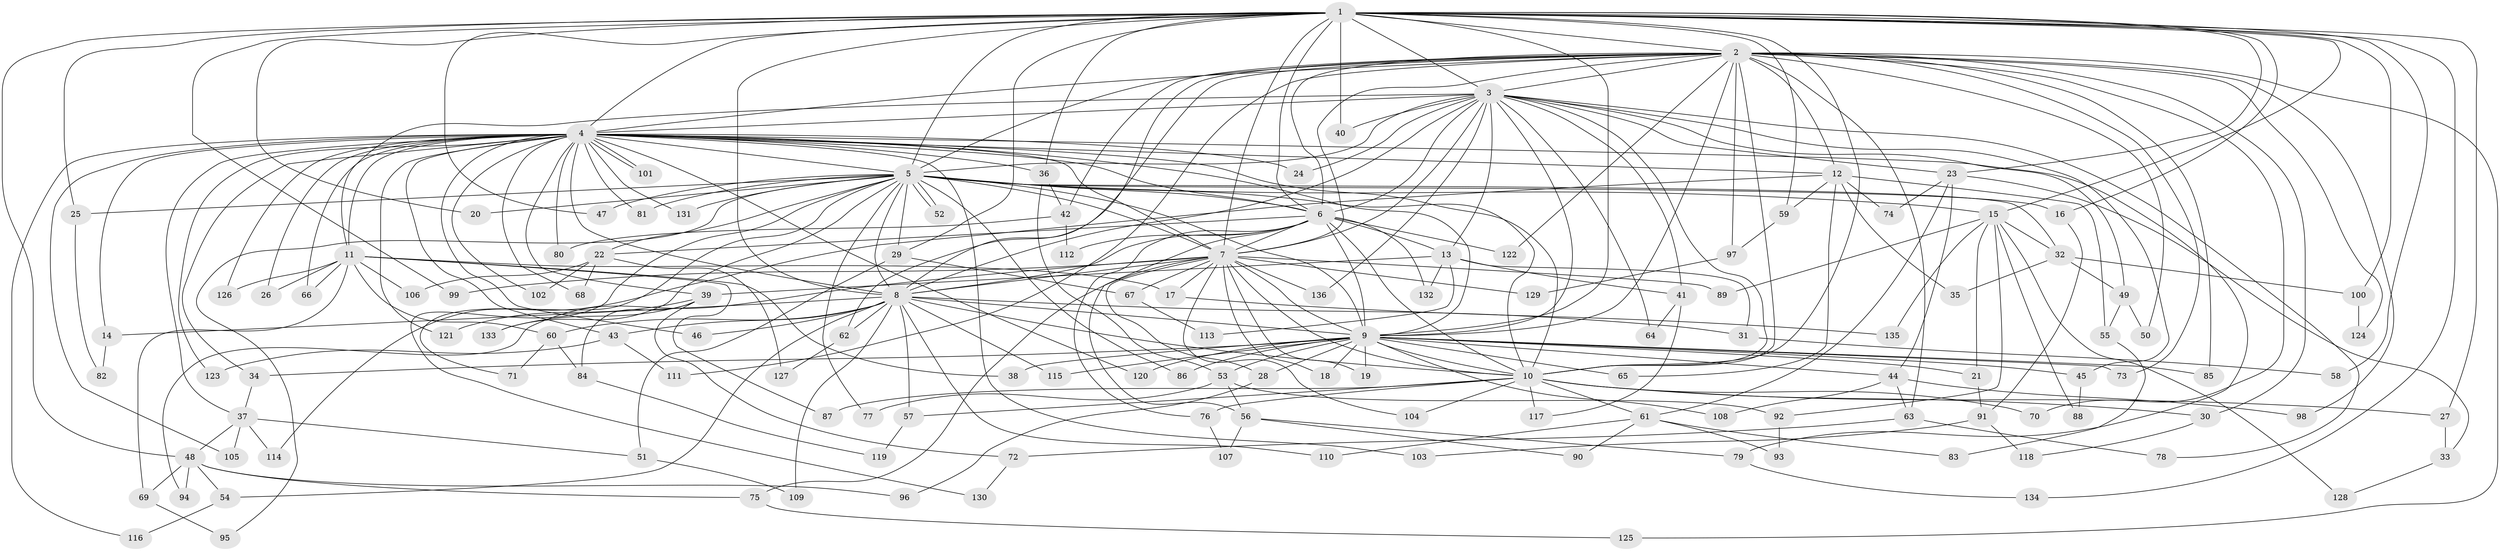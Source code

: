 // coarse degree distribution, {24: 0.029411764705882353, 34: 0.014705882352941176, 13: 0.014705882352941176, 2: 0.5882352941176471, 1: 0.1323529411764706, 3: 0.08823529411764706, 8: 0.014705882352941176, 4: 0.014705882352941176, 7: 0.014705882352941176, 10: 0.014705882352941176, 5: 0.04411764705882353, 14: 0.014705882352941176, 12: 0.014705882352941176}
// Generated by graph-tools (version 1.1) at 2025/48/03/04/25 21:48:53]
// undirected, 136 vertices, 297 edges
graph export_dot {
graph [start="1"]
  node [color=gray90,style=filled];
  1;
  2;
  3;
  4;
  5;
  6;
  7;
  8;
  9;
  10;
  11;
  12;
  13;
  14;
  15;
  16;
  17;
  18;
  19;
  20;
  21;
  22;
  23;
  24;
  25;
  26;
  27;
  28;
  29;
  30;
  31;
  32;
  33;
  34;
  35;
  36;
  37;
  38;
  39;
  40;
  41;
  42;
  43;
  44;
  45;
  46;
  47;
  48;
  49;
  50;
  51;
  52;
  53;
  54;
  55;
  56;
  57;
  58;
  59;
  60;
  61;
  62;
  63;
  64;
  65;
  66;
  67;
  68;
  69;
  70;
  71;
  72;
  73;
  74;
  75;
  76;
  77;
  78;
  79;
  80;
  81;
  82;
  83;
  84;
  85;
  86;
  87;
  88;
  89;
  90;
  91;
  92;
  93;
  94;
  95;
  96;
  97;
  98;
  99;
  100;
  101;
  102;
  103;
  104;
  105;
  106;
  107;
  108;
  109;
  110;
  111;
  112;
  113;
  114;
  115;
  116;
  117;
  118;
  119;
  120;
  121;
  122;
  123;
  124;
  125;
  126;
  127;
  128;
  129;
  130;
  131;
  132;
  133;
  134;
  135;
  136;
  1 -- 2;
  1 -- 3;
  1 -- 4;
  1 -- 5;
  1 -- 6;
  1 -- 7;
  1 -- 8;
  1 -- 9;
  1 -- 10;
  1 -- 15;
  1 -- 16;
  1 -- 20;
  1 -- 23;
  1 -- 25;
  1 -- 27;
  1 -- 29;
  1 -- 36;
  1 -- 40;
  1 -- 47;
  1 -- 48;
  1 -- 58;
  1 -- 59;
  1 -- 99;
  1 -- 100;
  1 -- 134;
  2 -- 3;
  2 -- 4;
  2 -- 5;
  2 -- 6;
  2 -- 7;
  2 -- 8;
  2 -- 9;
  2 -- 10;
  2 -- 12;
  2 -- 30;
  2 -- 42;
  2 -- 50;
  2 -- 62;
  2 -- 63;
  2 -- 70;
  2 -- 73;
  2 -- 85;
  2 -- 97;
  2 -- 98;
  2 -- 111;
  2 -- 122;
  2 -- 124;
  2 -- 125;
  3 -- 4;
  3 -- 5;
  3 -- 6;
  3 -- 7;
  3 -- 8;
  3 -- 9;
  3 -- 10;
  3 -- 11;
  3 -- 13;
  3 -- 23;
  3 -- 24;
  3 -- 40;
  3 -- 41;
  3 -- 45;
  3 -- 49;
  3 -- 64;
  3 -- 78;
  3 -- 136;
  4 -- 5;
  4 -- 6;
  4 -- 7;
  4 -- 8;
  4 -- 9;
  4 -- 10;
  4 -- 11;
  4 -- 12;
  4 -- 14;
  4 -- 24;
  4 -- 26;
  4 -- 34;
  4 -- 36;
  4 -- 37;
  4 -- 39;
  4 -- 43;
  4 -- 46;
  4 -- 66;
  4 -- 68;
  4 -- 79;
  4 -- 80;
  4 -- 81;
  4 -- 101;
  4 -- 101;
  4 -- 102;
  4 -- 103;
  4 -- 105;
  4 -- 116;
  4 -- 120;
  4 -- 121;
  4 -- 123;
  4 -- 126;
  4 -- 131;
  5 -- 6;
  5 -- 7;
  5 -- 8;
  5 -- 9;
  5 -- 10;
  5 -- 15;
  5 -- 16;
  5 -- 20;
  5 -- 22;
  5 -- 25;
  5 -- 29;
  5 -- 32;
  5 -- 47;
  5 -- 52;
  5 -- 52;
  5 -- 71;
  5 -- 77;
  5 -- 81;
  5 -- 86;
  5 -- 95;
  5 -- 130;
  5 -- 131;
  5 -- 133;
  6 -- 7;
  6 -- 8;
  6 -- 9;
  6 -- 10;
  6 -- 13;
  6 -- 22;
  6 -- 56;
  6 -- 76;
  6 -- 112;
  6 -- 122;
  6 -- 132;
  7 -- 8;
  7 -- 9;
  7 -- 10;
  7 -- 17;
  7 -- 18;
  7 -- 19;
  7 -- 28;
  7 -- 67;
  7 -- 75;
  7 -- 89;
  7 -- 94;
  7 -- 99;
  7 -- 104;
  7 -- 129;
  7 -- 136;
  8 -- 9;
  8 -- 10;
  8 -- 14;
  8 -- 31;
  8 -- 43;
  8 -- 46;
  8 -- 54;
  8 -- 57;
  8 -- 60;
  8 -- 62;
  8 -- 109;
  8 -- 110;
  8 -- 115;
  9 -- 10;
  9 -- 18;
  9 -- 19;
  9 -- 21;
  9 -- 28;
  9 -- 34;
  9 -- 38;
  9 -- 44;
  9 -- 45;
  9 -- 53;
  9 -- 65;
  9 -- 73;
  9 -- 85;
  9 -- 86;
  9 -- 108;
  9 -- 115;
  9 -- 120;
  10 -- 27;
  10 -- 30;
  10 -- 57;
  10 -- 61;
  10 -- 70;
  10 -- 76;
  10 -- 87;
  10 -- 104;
  10 -- 117;
  11 -- 17;
  11 -- 26;
  11 -- 38;
  11 -- 60;
  11 -- 66;
  11 -- 69;
  11 -- 87;
  11 -- 106;
  11 -- 126;
  12 -- 35;
  12 -- 55;
  12 -- 59;
  12 -- 65;
  12 -- 74;
  12 -- 114;
  13 -- 31;
  13 -- 39;
  13 -- 41;
  13 -- 113;
  13 -- 132;
  14 -- 82;
  15 -- 21;
  15 -- 32;
  15 -- 88;
  15 -- 89;
  15 -- 92;
  15 -- 128;
  15 -- 135;
  16 -- 91;
  17 -- 135;
  21 -- 91;
  22 -- 68;
  22 -- 102;
  22 -- 106;
  22 -- 127;
  23 -- 33;
  23 -- 44;
  23 -- 61;
  23 -- 74;
  25 -- 82;
  27 -- 33;
  28 -- 96;
  29 -- 51;
  29 -- 67;
  30 -- 118;
  31 -- 58;
  32 -- 35;
  32 -- 49;
  32 -- 100;
  33 -- 128;
  34 -- 37;
  36 -- 42;
  36 -- 53;
  37 -- 48;
  37 -- 51;
  37 -- 105;
  37 -- 114;
  39 -- 72;
  39 -- 84;
  39 -- 121;
  39 -- 133;
  41 -- 64;
  41 -- 117;
  42 -- 80;
  42 -- 112;
  43 -- 111;
  43 -- 123;
  44 -- 63;
  44 -- 98;
  44 -- 108;
  45 -- 88;
  48 -- 54;
  48 -- 69;
  48 -- 75;
  48 -- 94;
  48 -- 96;
  49 -- 50;
  49 -- 55;
  51 -- 109;
  53 -- 56;
  53 -- 77;
  53 -- 92;
  54 -- 116;
  55 -- 83;
  56 -- 79;
  56 -- 90;
  56 -- 107;
  57 -- 119;
  59 -- 97;
  60 -- 71;
  60 -- 84;
  61 -- 83;
  61 -- 90;
  61 -- 93;
  61 -- 110;
  62 -- 127;
  63 -- 72;
  63 -- 78;
  67 -- 113;
  69 -- 95;
  72 -- 130;
  75 -- 125;
  76 -- 107;
  79 -- 134;
  84 -- 119;
  91 -- 103;
  91 -- 118;
  92 -- 93;
  97 -- 129;
  100 -- 124;
}
